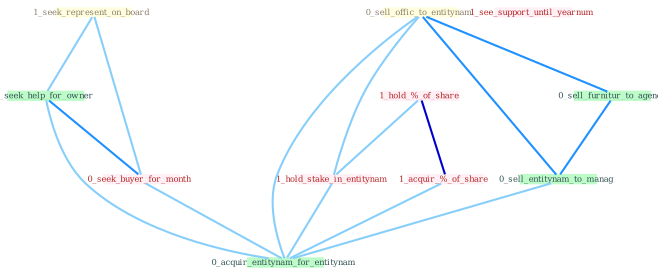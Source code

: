 Graph G{ 
    node
    [shape=polygon,style=filled,width=.5,height=.06,color="#BDFCC9",fixedsize=true,fontsize=4,
    fontcolor="#2f4f4f"];
    {node
    [color="#ffffe0", fontcolor="#8b7d6b"] "1_seek_represent_on_board " "0_sell_offic_to_entitynam "}
{node [color="#fff0f5", fontcolor="#b22222"] "1_hold_%_of_share " "1_hold_stake_in_entitynam " "0_seek_buyer_for_month " "1_acquir_%_of_share " "1_see_support_until_yearnum "}
edge [color="#B0E2FF"];

	"1_seek_represent_on_board " -- "1_seek_help_for_owner " [w="1", color="#87cefa" ];
	"1_seek_represent_on_board " -- "0_seek_buyer_for_month " [w="1", color="#87cefa" ];
	"0_sell_offic_to_entitynam " -- "1_hold_stake_in_entitynam " [w="1", color="#87cefa" ];
	"0_sell_offic_to_entitynam " -- "0_sell_furnitur_to_agenc " [w="2", color="#1e90ff" , len=0.8];
	"0_sell_offic_to_entitynam " -- "0_sell_entitynam_to_manag " [w="2", color="#1e90ff" , len=0.8];
	"0_sell_offic_to_entitynam " -- "0_acquir_entitynam_for_entitynam " [w="1", color="#87cefa" ];
	"1_hold_%_of_share " -- "1_hold_stake_in_entitynam " [w="1", color="#87cefa" ];
	"1_hold_%_of_share " -- "1_acquir_%_of_share " [w="3", color="#0000cd" , len=0.6];
	"1_hold_stake_in_entitynam " -- "0_acquir_entitynam_for_entitynam " [w="1", color="#87cefa" ];
	"1_seek_help_for_owner " -- "0_seek_buyer_for_month " [w="2", color="#1e90ff" , len=0.8];
	"1_seek_help_for_owner " -- "0_acquir_entitynam_for_entitynam " [w="1", color="#87cefa" ];
	"0_seek_buyer_for_month " -- "0_acquir_entitynam_for_entitynam " [w="1", color="#87cefa" ];
	"1_acquir_%_of_share " -- "0_acquir_entitynam_for_entitynam " [w="1", color="#87cefa" ];
	"0_sell_furnitur_to_agenc " -- "0_sell_entitynam_to_manag " [w="2", color="#1e90ff" , len=0.8];
	"0_sell_entitynam_to_manag " -- "0_acquir_entitynam_for_entitynam " [w="1", color="#87cefa" ];
}